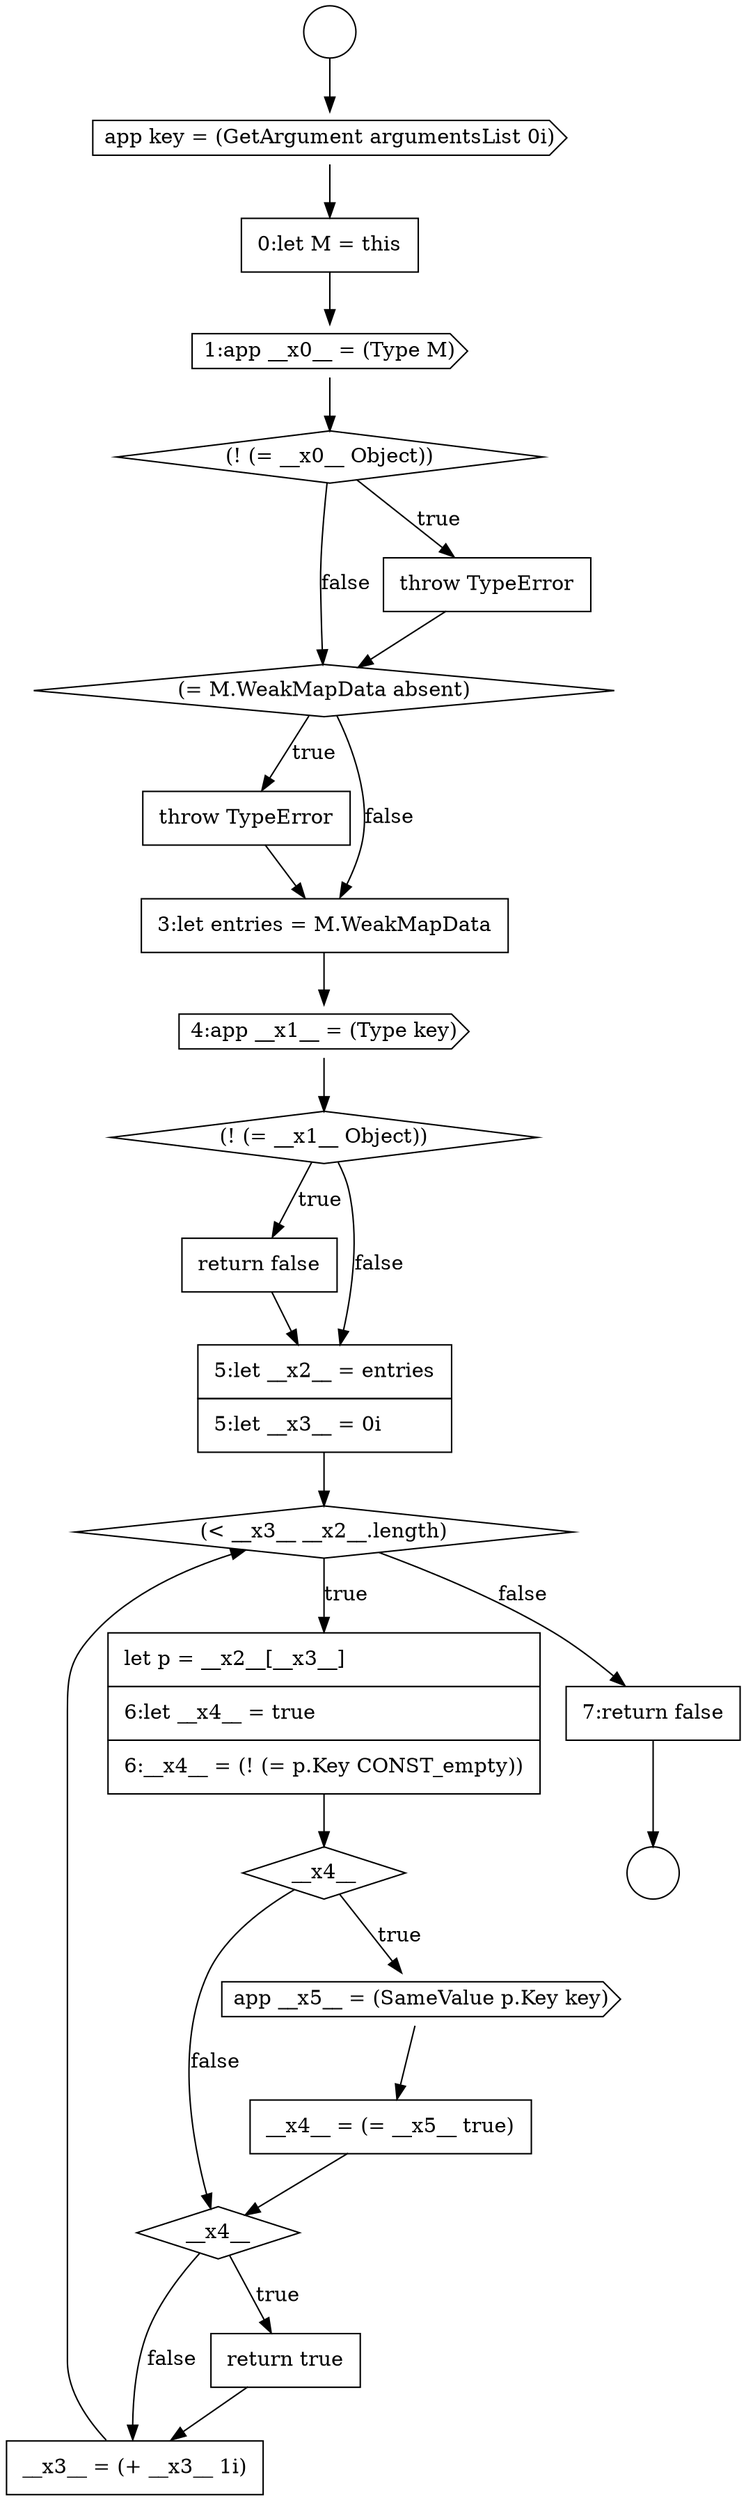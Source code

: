 digraph {
  node16455 [shape=circle label=" " color="black" fillcolor="white" style=filled]
  node16472 [shape=none, margin=0, label=<<font color="black">
    <table border="0" cellborder="1" cellspacing="0" cellpadding="10">
      <tr><td align="left">__x4__ = (= __x5__ true)</td></tr>
    </table>
  </font>> color="black" fillcolor="white" style=filled]
  node16464 [shape=cds, label=<<font color="black">4:app __x1__ = (Type key)</font>> color="black" fillcolor="white" style=filled]
  node16457 [shape=none, margin=0, label=<<font color="black">
    <table border="0" cellborder="1" cellspacing="0" cellpadding="10">
      <tr><td align="left">0:let M = this</td></tr>
    </table>
  </font>> color="black" fillcolor="white" style=filled]
  node16461 [shape=diamond, label=<<font color="black">(= M.WeakMapData absent)</font>> color="black" fillcolor="white" style=filled]
  node16475 [shape=none, margin=0, label=<<font color="black">
    <table border="0" cellborder="1" cellspacing="0" cellpadding="10">
      <tr><td align="left">__x3__ = (+ __x3__ 1i)</td></tr>
    </table>
  </font>> color="black" fillcolor="white" style=filled]
  node16470 [shape=diamond, label=<<font color="black">__x4__</font>> color="black" fillcolor="white" style=filled]
  node16458 [shape=cds, label=<<font color="black">1:app __x0__ = (Type M)</font>> color="black" fillcolor="white" style=filled]
  node16462 [shape=none, margin=0, label=<<font color="black">
    <table border="0" cellborder="1" cellspacing="0" cellpadding="10">
      <tr><td align="left">throw TypeError</td></tr>
    </table>
  </font>> color="black" fillcolor="white" style=filled]
  node16466 [shape=none, margin=0, label=<<font color="black">
    <table border="0" cellborder="1" cellspacing="0" cellpadding="10">
      <tr><td align="left">return false</td></tr>
    </table>
  </font>> color="black" fillcolor="white" style=filled]
  node16459 [shape=diamond, label=<<font color="black">(! (= __x0__ Object))</font>> color="black" fillcolor="white" style=filled]
  node16456 [shape=cds, label=<<font color="black">app key = (GetArgument argumentsList 0i)</font>> color="black" fillcolor="white" style=filled]
  node16469 [shape=none, margin=0, label=<<font color="black">
    <table border="0" cellborder="1" cellspacing="0" cellpadding="10">
      <tr><td align="left">let p = __x2__[__x3__]</td></tr>
      <tr><td align="left">6:let __x4__ = true</td></tr>
      <tr><td align="left">6:__x4__ = (! (= p.Key CONST_empty))</td></tr>
    </table>
  </font>> color="black" fillcolor="white" style=filled]
  node16463 [shape=none, margin=0, label=<<font color="black">
    <table border="0" cellborder="1" cellspacing="0" cellpadding="10">
      <tr><td align="left">3:let entries = M.WeakMapData</td></tr>
    </table>
  </font>> color="black" fillcolor="white" style=filled]
  node16476 [shape=none, margin=0, label=<<font color="black">
    <table border="0" cellborder="1" cellspacing="0" cellpadding="10">
      <tr><td align="left">7:return false</td></tr>
    </table>
  </font>> color="black" fillcolor="white" style=filled]
  node16460 [shape=none, margin=0, label=<<font color="black">
    <table border="0" cellborder="1" cellspacing="0" cellpadding="10">
      <tr><td align="left">throw TypeError</td></tr>
    </table>
  </font>> color="black" fillcolor="white" style=filled]
  node16465 [shape=diamond, label=<<font color="black">(! (= __x1__ Object))</font>> color="black" fillcolor="white" style=filled]
  node16468 [shape=diamond, label=<<font color="black">(&lt; __x3__ __x2__.length)</font>> color="black" fillcolor="white" style=filled]
  node16473 [shape=diamond, label=<<font color="black">__x4__</font>> color="black" fillcolor="white" style=filled]
  node16454 [shape=circle label=" " color="black" fillcolor="white" style=filled]
  node16471 [shape=cds, label=<<font color="black">app __x5__ = (SameValue p.Key key)</font>> color="black" fillcolor="white" style=filled]
  node16474 [shape=none, margin=0, label=<<font color="black">
    <table border="0" cellborder="1" cellspacing="0" cellpadding="10">
      <tr><td align="left">return true</td></tr>
    </table>
  </font>> color="black" fillcolor="white" style=filled]
  node16467 [shape=none, margin=0, label=<<font color="black">
    <table border="0" cellborder="1" cellspacing="0" cellpadding="10">
      <tr><td align="left">5:let __x2__ = entries</td></tr>
      <tr><td align="left">5:let __x3__ = 0i</td></tr>
    </table>
  </font>> color="black" fillcolor="white" style=filled]
  node16473 -> node16474 [label=<<font color="black">true</font>> color="black"]
  node16473 -> node16475 [label=<<font color="black">false</font>> color="black"]
  node16456 -> node16457 [ color="black"]
  node16462 -> node16463 [ color="black"]
  node16459 -> node16460 [label=<<font color="black">true</font>> color="black"]
  node16459 -> node16461 [label=<<font color="black">false</font>> color="black"]
  node16465 -> node16466 [label=<<font color="black">true</font>> color="black"]
  node16465 -> node16467 [label=<<font color="black">false</font>> color="black"]
  node16461 -> node16462 [label=<<font color="black">true</font>> color="black"]
  node16461 -> node16463 [label=<<font color="black">false</font>> color="black"]
  node16457 -> node16458 [ color="black"]
  node16458 -> node16459 [ color="black"]
  node16467 -> node16468 [ color="black"]
  node16464 -> node16465 [ color="black"]
  node16472 -> node16473 [ color="black"]
  node16474 -> node16475 [ color="black"]
  node16466 -> node16467 [ color="black"]
  node16470 -> node16471 [label=<<font color="black">true</font>> color="black"]
  node16470 -> node16473 [label=<<font color="black">false</font>> color="black"]
  node16471 -> node16472 [ color="black"]
  node16460 -> node16461 [ color="black"]
  node16469 -> node16470 [ color="black"]
  node16475 -> node16468 [ color="black"]
  node16476 -> node16455 [ color="black"]
  node16463 -> node16464 [ color="black"]
  node16468 -> node16469 [label=<<font color="black">true</font>> color="black"]
  node16468 -> node16476 [label=<<font color="black">false</font>> color="black"]
  node16454 -> node16456 [ color="black"]
}
